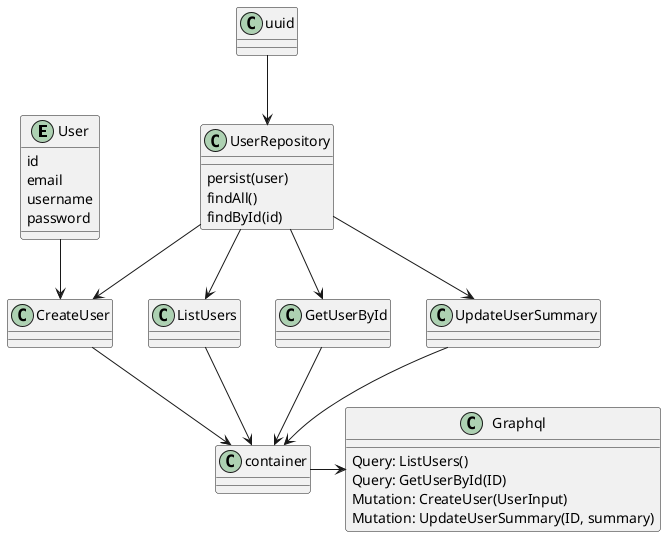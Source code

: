 @startuml
  entity User {
    id
    email
    username
    password
  }

  class UserRepository {
    persist(user)
    findAll()
    findById(id)
  }

  class uuid

  class CreateUser
  class ListUsers
  class GetUserById
  class UpdateUserSummary

  class container

  class Graphql {
    Query: ListUsers()
    Query: GetUserById(ID)
    Mutation: CreateUser(UserInput)
    Mutation: UpdateUserSummary(ID, summary)
  }

  uuid --> UserRepository

  User --> CreateUser
  UserRepository --> CreateUser
  UserRepository --> ListUsers
  UserRepository --> GetUserById
  UserRepository --> UpdateUserSummary

  CreateUser --> container
  ListUsers --> container
  GetUserById --> container
  UpdateUserSummary --> container

  container -> Graphql

@enduml